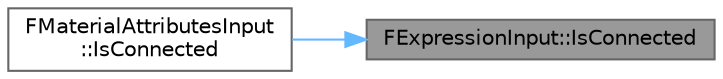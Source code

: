 digraph "FExpressionInput::IsConnected"
{
 // INTERACTIVE_SVG=YES
 // LATEX_PDF_SIZE
  bgcolor="transparent";
  edge [fontname=Helvetica,fontsize=10,labelfontname=Helvetica,labelfontsize=10];
  node [fontname=Helvetica,fontsize=10,shape=box,height=0.2,width=0.4];
  rankdir="RL";
  Node1 [id="Node000001",label="FExpressionInput::IsConnected",height=0.2,width=0.4,color="gray40", fillcolor="grey60", style="filled", fontcolor="black",tooltip="Tests if the input has a material expression connected to it."];
  Node1 -> Node2 [id="edge1_Node000001_Node000002",dir="back",color="steelblue1",style="solid",tooltip=" "];
  Node2 [id="Node000002",label="FMaterialAttributesInput\l::IsConnected",height=0.2,width=0.4,color="grey40", fillcolor="white", style="filled",URL="$d8/d47/structFMaterialAttributesInput.html#aa6926a7702c69d7e559fa321f060003c",tooltip=" "];
}
